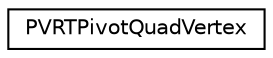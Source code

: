 digraph "Graphical Class Hierarchy"
{
  edge [fontname="Helvetica",fontsize="10",labelfontname="Helvetica",labelfontsize="10"];
  node [fontname="Helvetica",fontsize="10",shape=record];
  rankdir="LR";
  Node1 [label="PVRTPivotQuadVertex",height=0.2,width=0.4,color="black", fillcolor="white", style="filled",URL="$struct_p_v_r_t_pivot_quad_vertex.html"];
}
